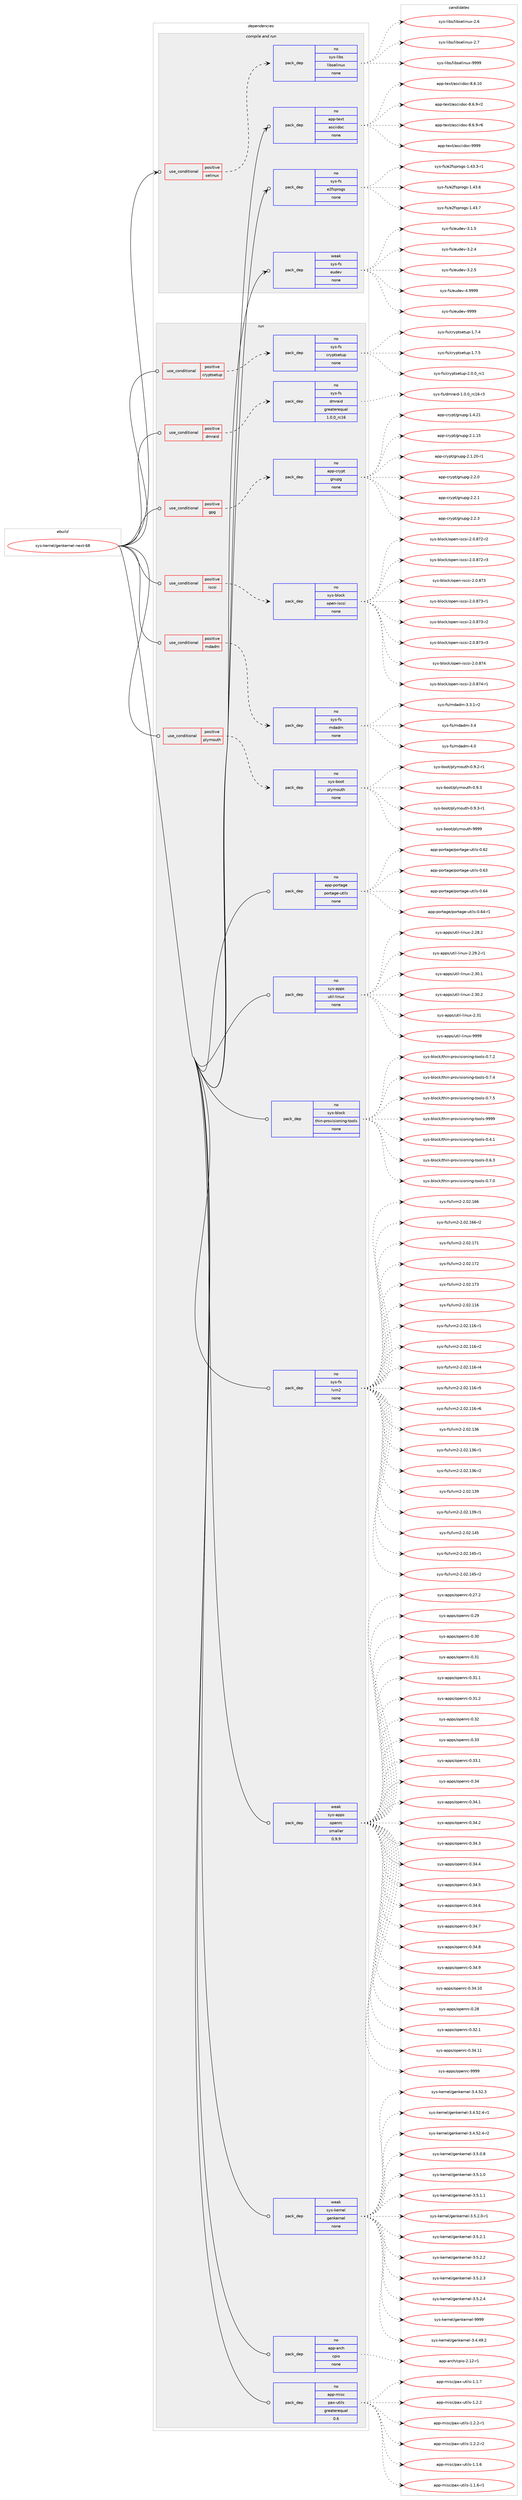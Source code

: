 digraph prolog {

# *************
# Graph options
# *************

newrank=true;
concentrate=true;
compound=true;
graph [rankdir=LR,fontname=Helvetica,fontsize=10,ranksep=1.5];#, ranksep=2.5, nodesep=0.2];
edge  [arrowhead=vee];
node  [fontname=Helvetica,fontsize=10];

# **********
# The ebuild
# **********

subgraph cluster_leftcol {
color=gray;
rank=same;
label=<<i>ebuild</i>>;
id [label="sys-kernel/genkernel-next-68", color=red, width=4, href="../sys-kernel/genkernel-next-68.svg"];
}

# ****************
# The dependencies
# ****************

subgraph cluster_midcol {
color=gray;
label=<<i>dependencies</i>>;
subgraph cluster_compile {
fillcolor="#eeeeee";
style=filled;
label=<<i>compile</i>>;
}
subgraph cluster_compileandrun {
fillcolor="#eeeeee";
style=filled;
label=<<i>compile and run</i>>;
subgraph cond261 {
dependency3793 [label=<<TABLE BORDER="0" CELLBORDER="1" CELLSPACING="0" CELLPADDING="4"><TR><TD ROWSPAN="3" CELLPADDING="10">use_conditional</TD></TR><TR><TD>positive</TD></TR><TR><TD>selinux</TD></TR></TABLE>>, shape=none, color=red];
subgraph pack3525 {
dependency3794 [label=<<TABLE BORDER="0" CELLBORDER="1" CELLSPACING="0" CELLPADDING="4" WIDTH="220"><TR><TD ROWSPAN="6" CELLPADDING="30">pack_dep</TD></TR><TR><TD WIDTH="110">no</TD></TR><TR><TD>sys-libs</TD></TR><TR><TD>libselinux</TD></TR><TR><TD>none</TD></TR><TR><TD></TD></TR></TABLE>>, shape=none, color=blue];
}
dependency3793:e -> dependency3794:w [weight=20,style="dashed",arrowhead="vee"];
}
id:e -> dependency3793:w [weight=20,style="solid",arrowhead="odotvee"];
subgraph pack3526 {
dependency3795 [label=<<TABLE BORDER="0" CELLBORDER="1" CELLSPACING="0" CELLPADDING="4" WIDTH="220"><TR><TD ROWSPAN="6" CELLPADDING="30">pack_dep</TD></TR><TR><TD WIDTH="110">no</TD></TR><TR><TD>app-text</TD></TR><TR><TD>asciidoc</TD></TR><TR><TD>none</TD></TR><TR><TD></TD></TR></TABLE>>, shape=none, color=blue];
}
id:e -> dependency3795:w [weight=20,style="solid",arrowhead="odotvee"];
subgraph pack3527 {
dependency3796 [label=<<TABLE BORDER="0" CELLBORDER="1" CELLSPACING="0" CELLPADDING="4" WIDTH="220"><TR><TD ROWSPAN="6" CELLPADDING="30">pack_dep</TD></TR><TR><TD WIDTH="110">no</TD></TR><TR><TD>sys-fs</TD></TR><TR><TD>e2fsprogs</TD></TR><TR><TD>none</TD></TR><TR><TD></TD></TR></TABLE>>, shape=none, color=blue];
}
id:e -> dependency3796:w [weight=20,style="solid",arrowhead="odotvee"];
subgraph pack3528 {
dependency3797 [label=<<TABLE BORDER="0" CELLBORDER="1" CELLSPACING="0" CELLPADDING="4" WIDTH="220"><TR><TD ROWSPAN="6" CELLPADDING="30">pack_dep</TD></TR><TR><TD WIDTH="110">weak</TD></TR><TR><TD>sys-fs</TD></TR><TR><TD>eudev</TD></TR><TR><TD>none</TD></TR><TR><TD></TD></TR></TABLE>>, shape=none, color=blue];
}
id:e -> dependency3797:w [weight=20,style="solid",arrowhead="odotvee"];
}
subgraph cluster_run {
fillcolor="#eeeeee";
style=filled;
label=<<i>run</i>>;
subgraph cond262 {
dependency3798 [label=<<TABLE BORDER="0" CELLBORDER="1" CELLSPACING="0" CELLPADDING="4"><TR><TD ROWSPAN="3" CELLPADDING="10">use_conditional</TD></TR><TR><TD>positive</TD></TR><TR><TD>cryptsetup</TD></TR></TABLE>>, shape=none, color=red];
subgraph pack3529 {
dependency3799 [label=<<TABLE BORDER="0" CELLBORDER="1" CELLSPACING="0" CELLPADDING="4" WIDTH="220"><TR><TD ROWSPAN="6" CELLPADDING="30">pack_dep</TD></TR><TR><TD WIDTH="110">no</TD></TR><TR><TD>sys-fs</TD></TR><TR><TD>cryptsetup</TD></TR><TR><TD>none</TD></TR><TR><TD></TD></TR></TABLE>>, shape=none, color=blue];
}
dependency3798:e -> dependency3799:w [weight=20,style="dashed",arrowhead="vee"];
}
id:e -> dependency3798:w [weight=20,style="solid",arrowhead="odot"];
subgraph cond263 {
dependency3800 [label=<<TABLE BORDER="0" CELLBORDER="1" CELLSPACING="0" CELLPADDING="4"><TR><TD ROWSPAN="3" CELLPADDING="10">use_conditional</TD></TR><TR><TD>positive</TD></TR><TR><TD>dmraid</TD></TR></TABLE>>, shape=none, color=red];
subgraph pack3530 {
dependency3801 [label=<<TABLE BORDER="0" CELLBORDER="1" CELLSPACING="0" CELLPADDING="4" WIDTH="220"><TR><TD ROWSPAN="6" CELLPADDING="30">pack_dep</TD></TR><TR><TD WIDTH="110">no</TD></TR><TR><TD>sys-fs</TD></TR><TR><TD>dmraid</TD></TR><TR><TD>greaterequal</TD></TR><TR><TD>1.0.0_rc16</TD></TR></TABLE>>, shape=none, color=blue];
}
dependency3800:e -> dependency3801:w [weight=20,style="dashed",arrowhead="vee"];
}
id:e -> dependency3800:w [weight=20,style="solid",arrowhead="odot"];
subgraph cond264 {
dependency3802 [label=<<TABLE BORDER="0" CELLBORDER="1" CELLSPACING="0" CELLPADDING="4"><TR><TD ROWSPAN="3" CELLPADDING="10">use_conditional</TD></TR><TR><TD>positive</TD></TR><TR><TD>gpg</TD></TR></TABLE>>, shape=none, color=red];
subgraph pack3531 {
dependency3803 [label=<<TABLE BORDER="0" CELLBORDER="1" CELLSPACING="0" CELLPADDING="4" WIDTH="220"><TR><TD ROWSPAN="6" CELLPADDING="30">pack_dep</TD></TR><TR><TD WIDTH="110">no</TD></TR><TR><TD>app-crypt</TD></TR><TR><TD>gnupg</TD></TR><TR><TD>none</TD></TR><TR><TD></TD></TR></TABLE>>, shape=none, color=blue];
}
dependency3802:e -> dependency3803:w [weight=20,style="dashed",arrowhead="vee"];
}
id:e -> dependency3802:w [weight=20,style="solid",arrowhead="odot"];
subgraph cond265 {
dependency3804 [label=<<TABLE BORDER="0" CELLBORDER="1" CELLSPACING="0" CELLPADDING="4"><TR><TD ROWSPAN="3" CELLPADDING="10">use_conditional</TD></TR><TR><TD>positive</TD></TR><TR><TD>iscsi</TD></TR></TABLE>>, shape=none, color=red];
subgraph pack3532 {
dependency3805 [label=<<TABLE BORDER="0" CELLBORDER="1" CELLSPACING="0" CELLPADDING="4" WIDTH="220"><TR><TD ROWSPAN="6" CELLPADDING="30">pack_dep</TD></TR><TR><TD WIDTH="110">no</TD></TR><TR><TD>sys-block</TD></TR><TR><TD>open-iscsi</TD></TR><TR><TD>none</TD></TR><TR><TD></TD></TR></TABLE>>, shape=none, color=blue];
}
dependency3804:e -> dependency3805:w [weight=20,style="dashed",arrowhead="vee"];
}
id:e -> dependency3804:w [weight=20,style="solid",arrowhead="odot"];
subgraph cond266 {
dependency3806 [label=<<TABLE BORDER="0" CELLBORDER="1" CELLSPACING="0" CELLPADDING="4"><TR><TD ROWSPAN="3" CELLPADDING="10">use_conditional</TD></TR><TR><TD>positive</TD></TR><TR><TD>mdadm</TD></TR></TABLE>>, shape=none, color=red];
subgraph pack3533 {
dependency3807 [label=<<TABLE BORDER="0" CELLBORDER="1" CELLSPACING="0" CELLPADDING="4" WIDTH="220"><TR><TD ROWSPAN="6" CELLPADDING="30">pack_dep</TD></TR><TR><TD WIDTH="110">no</TD></TR><TR><TD>sys-fs</TD></TR><TR><TD>mdadm</TD></TR><TR><TD>none</TD></TR><TR><TD></TD></TR></TABLE>>, shape=none, color=blue];
}
dependency3806:e -> dependency3807:w [weight=20,style="dashed",arrowhead="vee"];
}
id:e -> dependency3806:w [weight=20,style="solid",arrowhead="odot"];
subgraph cond267 {
dependency3808 [label=<<TABLE BORDER="0" CELLBORDER="1" CELLSPACING="0" CELLPADDING="4"><TR><TD ROWSPAN="3" CELLPADDING="10">use_conditional</TD></TR><TR><TD>positive</TD></TR><TR><TD>plymouth</TD></TR></TABLE>>, shape=none, color=red];
subgraph pack3534 {
dependency3809 [label=<<TABLE BORDER="0" CELLBORDER="1" CELLSPACING="0" CELLPADDING="4" WIDTH="220"><TR><TD ROWSPAN="6" CELLPADDING="30">pack_dep</TD></TR><TR><TD WIDTH="110">no</TD></TR><TR><TD>sys-boot</TD></TR><TR><TD>plymouth</TD></TR><TR><TD>none</TD></TR><TR><TD></TD></TR></TABLE>>, shape=none, color=blue];
}
dependency3808:e -> dependency3809:w [weight=20,style="dashed",arrowhead="vee"];
}
id:e -> dependency3808:w [weight=20,style="solid",arrowhead="odot"];
subgraph pack3535 {
dependency3810 [label=<<TABLE BORDER="0" CELLBORDER="1" CELLSPACING="0" CELLPADDING="4" WIDTH="220"><TR><TD ROWSPAN="6" CELLPADDING="30">pack_dep</TD></TR><TR><TD WIDTH="110">no</TD></TR><TR><TD>app-arch</TD></TR><TR><TD>cpio</TD></TR><TR><TD>none</TD></TR><TR><TD></TD></TR></TABLE>>, shape=none, color=blue];
}
id:e -> dependency3810:w [weight=20,style="solid",arrowhead="odot"];
subgraph pack3536 {
dependency3811 [label=<<TABLE BORDER="0" CELLBORDER="1" CELLSPACING="0" CELLPADDING="4" WIDTH="220"><TR><TD ROWSPAN="6" CELLPADDING="30">pack_dep</TD></TR><TR><TD WIDTH="110">no</TD></TR><TR><TD>app-misc</TD></TR><TR><TD>pax-utils</TD></TR><TR><TD>greaterequal</TD></TR><TR><TD>0.6</TD></TR></TABLE>>, shape=none, color=blue];
}
id:e -> dependency3811:w [weight=20,style="solid",arrowhead="odot"];
subgraph pack3537 {
dependency3812 [label=<<TABLE BORDER="0" CELLBORDER="1" CELLSPACING="0" CELLPADDING="4" WIDTH="220"><TR><TD ROWSPAN="6" CELLPADDING="30">pack_dep</TD></TR><TR><TD WIDTH="110">no</TD></TR><TR><TD>app-portage</TD></TR><TR><TD>portage-utils</TD></TR><TR><TD>none</TD></TR><TR><TD></TD></TR></TABLE>>, shape=none, color=blue];
}
id:e -> dependency3812:w [weight=20,style="solid",arrowhead="odot"];
subgraph pack3538 {
dependency3813 [label=<<TABLE BORDER="0" CELLBORDER="1" CELLSPACING="0" CELLPADDING="4" WIDTH="220"><TR><TD ROWSPAN="6" CELLPADDING="30">pack_dep</TD></TR><TR><TD WIDTH="110">no</TD></TR><TR><TD>sys-apps</TD></TR><TR><TD>util-linux</TD></TR><TR><TD>none</TD></TR><TR><TD></TD></TR></TABLE>>, shape=none, color=blue];
}
id:e -> dependency3813:w [weight=20,style="solid",arrowhead="odot"];
subgraph pack3539 {
dependency3814 [label=<<TABLE BORDER="0" CELLBORDER="1" CELLSPACING="0" CELLPADDING="4" WIDTH="220"><TR><TD ROWSPAN="6" CELLPADDING="30">pack_dep</TD></TR><TR><TD WIDTH="110">no</TD></TR><TR><TD>sys-block</TD></TR><TR><TD>thin-provisioning-tools</TD></TR><TR><TD>none</TD></TR><TR><TD></TD></TR></TABLE>>, shape=none, color=blue];
}
id:e -> dependency3814:w [weight=20,style="solid",arrowhead="odot"];
subgraph pack3540 {
dependency3815 [label=<<TABLE BORDER="0" CELLBORDER="1" CELLSPACING="0" CELLPADDING="4" WIDTH="220"><TR><TD ROWSPAN="6" CELLPADDING="30">pack_dep</TD></TR><TR><TD WIDTH="110">no</TD></TR><TR><TD>sys-fs</TD></TR><TR><TD>lvm2</TD></TR><TR><TD>none</TD></TR><TR><TD></TD></TR></TABLE>>, shape=none, color=blue];
}
id:e -> dependency3815:w [weight=20,style="solid",arrowhead="odot"];
subgraph pack3541 {
dependency3816 [label=<<TABLE BORDER="0" CELLBORDER="1" CELLSPACING="0" CELLPADDING="4" WIDTH="220"><TR><TD ROWSPAN="6" CELLPADDING="30">pack_dep</TD></TR><TR><TD WIDTH="110">weak</TD></TR><TR><TD>sys-apps</TD></TR><TR><TD>openrc</TD></TR><TR><TD>smaller</TD></TR><TR><TD>0.9.9</TD></TR></TABLE>>, shape=none, color=blue];
}
id:e -> dependency3816:w [weight=20,style="solid",arrowhead="odot"];
subgraph pack3542 {
dependency3817 [label=<<TABLE BORDER="0" CELLBORDER="1" CELLSPACING="0" CELLPADDING="4" WIDTH="220"><TR><TD ROWSPAN="6" CELLPADDING="30">pack_dep</TD></TR><TR><TD WIDTH="110">weak</TD></TR><TR><TD>sys-kernel</TD></TR><TR><TD>genkernel</TD></TR><TR><TD>none</TD></TR><TR><TD></TD></TR></TABLE>>, shape=none, color=blue];
}
id:e -> dependency3817:w [weight=20,style="solid",arrowhead="odot"];
}
}

# **************
# The candidates
# **************

subgraph cluster_choices {
rank=same;
color=gray;
label=<<i>candidates</i>>;

subgraph choice3525 {
color=black;
nodesep=1;
choice1151211154510810598115471081059811510110810511011712045504654 [label="sys-libs/libselinux-2.6", color=red, width=4,href="../sys-libs/libselinux-2.6.svg"];
choice1151211154510810598115471081059811510110810511011712045504655 [label="sys-libs/libselinux-2.7", color=red, width=4,href="../sys-libs/libselinux-2.7.svg"];
choice115121115451081059811547108105981151011081051101171204557575757 [label="sys-libs/libselinux-9999", color=red, width=4,href="../sys-libs/libselinux-9999.svg"];
dependency3794:e -> choice1151211154510810598115471081059811510110810511011712045504654:w [style=dotted,weight="100"];
dependency3794:e -> choice1151211154510810598115471081059811510110810511011712045504655:w [style=dotted,weight="100"];
dependency3794:e -> choice115121115451081059811547108105981151011081051101171204557575757:w [style=dotted,weight="100"];
}
subgraph choice3526 {
color=black;
nodesep=1;
choice97112112451161011201164797115991051051001119945564654464948 [label="app-text/asciidoc-8.6.10", color=red, width=4,href="../app-text/asciidoc-8.6.10.svg"];
choice9711211245116101120116479711599105105100111994556465446574511450 [label="app-text/asciidoc-8.6.9-r2", color=red, width=4,href="../app-text/asciidoc-8.6.9-r2.svg"];
choice9711211245116101120116479711599105105100111994556465446574511454 [label="app-text/asciidoc-8.6.9-r6", color=red, width=4,href="../app-text/asciidoc-8.6.9-r6.svg"];
choice9711211245116101120116479711599105105100111994557575757 [label="app-text/asciidoc-9999", color=red, width=4,href="../app-text/asciidoc-9999.svg"];
dependency3795:e -> choice97112112451161011201164797115991051051001119945564654464948:w [style=dotted,weight="100"];
dependency3795:e -> choice9711211245116101120116479711599105105100111994556465446574511450:w [style=dotted,weight="100"];
dependency3795:e -> choice9711211245116101120116479711599105105100111994556465446574511454:w [style=dotted,weight="100"];
dependency3795:e -> choice9711211245116101120116479711599105105100111994557575757:w [style=dotted,weight="100"];
}
subgraph choice3527 {
color=black;
nodesep=1;
choice115121115451021154710150102115112114111103115454946525146514511449 [label="sys-fs/e2fsprogs-1.43.3-r1", color=red, width=4,href="../sys-fs/e2fsprogs-1.43.3-r1.svg"];
choice11512111545102115471015010211511211411110311545494652514654 [label="sys-fs/e2fsprogs-1.43.6", color=red, width=4,href="../sys-fs/e2fsprogs-1.43.6.svg"];
choice11512111545102115471015010211511211411110311545494652514655 [label="sys-fs/e2fsprogs-1.43.7", color=red, width=4,href="../sys-fs/e2fsprogs-1.43.7.svg"];
dependency3796:e -> choice115121115451021154710150102115112114111103115454946525146514511449:w [style=dotted,weight="100"];
dependency3796:e -> choice11512111545102115471015010211511211411110311545494652514654:w [style=dotted,weight="100"];
dependency3796:e -> choice11512111545102115471015010211511211411110311545494652514655:w [style=dotted,weight="100"];
}
subgraph choice3528 {
color=black;
nodesep=1;
choice1151211154510211547101117100101118455146494653 [label="sys-fs/eudev-3.1.5", color=red, width=4,href="../sys-fs/eudev-3.1.5.svg"];
choice1151211154510211547101117100101118455146504652 [label="sys-fs/eudev-3.2.4", color=red, width=4,href="../sys-fs/eudev-3.2.4.svg"];
choice1151211154510211547101117100101118455146504653 [label="sys-fs/eudev-3.2.5", color=red, width=4,href="../sys-fs/eudev-3.2.5.svg"];
choice115121115451021154710111710010111845524657575757 [label="sys-fs/eudev-4.9999", color=red, width=4,href="../sys-fs/eudev-4.9999.svg"];
choice11512111545102115471011171001011184557575757 [label="sys-fs/eudev-9999", color=red, width=4,href="../sys-fs/eudev-9999.svg"];
dependency3797:e -> choice1151211154510211547101117100101118455146494653:w [style=dotted,weight="100"];
dependency3797:e -> choice1151211154510211547101117100101118455146504652:w [style=dotted,weight="100"];
dependency3797:e -> choice1151211154510211547101117100101118455146504653:w [style=dotted,weight="100"];
dependency3797:e -> choice115121115451021154710111710010111845524657575757:w [style=dotted,weight="100"];
dependency3797:e -> choice11512111545102115471011171001011184557575757:w [style=dotted,weight="100"];
}
subgraph choice3529 {
color=black;
nodesep=1;
choice115121115451021154799114121112116115101116117112454946554652 [label="sys-fs/cryptsetup-1.7.4", color=red, width=4,href="../sys-fs/cryptsetup-1.7.4.svg"];
choice115121115451021154799114121112116115101116117112454946554653 [label="sys-fs/cryptsetup-1.7.5", color=red, width=4,href="../sys-fs/cryptsetup-1.7.5.svg"];
choice115121115451021154799114121112116115101116117112455046484648951149949 [label="sys-fs/cryptsetup-2.0.0_rc1", color=red, width=4,href="../sys-fs/cryptsetup-2.0.0_rc1.svg"];
dependency3799:e -> choice115121115451021154799114121112116115101116117112454946554652:w [style=dotted,weight="100"];
dependency3799:e -> choice115121115451021154799114121112116115101116117112454946554653:w [style=dotted,weight="100"];
dependency3799:e -> choice115121115451021154799114121112116115101116117112455046484648951149949:w [style=dotted,weight="100"];
}
subgraph choice3530 {
color=black;
nodesep=1;
choice115121115451021154710010911497105100454946484648951149949544511451 [label="sys-fs/dmraid-1.0.0_rc16-r3", color=red, width=4,href="../sys-fs/dmraid-1.0.0_rc16-r3.svg"];
dependency3801:e -> choice115121115451021154710010911497105100454946484648951149949544511451:w [style=dotted,weight="100"];
}
subgraph choice3531 {
color=black;
nodesep=1;
choice9711211245991141211121164710311011711210345494652465049 [label="app-crypt/gnupg-1.4.21", color=red, width=4,href="../app-crypt/gnupg-1.4.21.svg"];
choice9711211245991141211121164710311011711210345504649464953 [label="app-crypt/gnupg-2.1.15", color=red, width=4,href="../app-crypt/gnupg-2.1.15.svg"];
choice97112112459911412111211647103110117112103455046494650484511449 [label="app-crypt/gnupg-2.1.20-r1", color=red, width=4,href="../app-crypt/gnupg-2.1.20-r1.svg"];
choice97112112459911412111211647103110117112103455046504648 [label="app-crypt/gnupg-2.2.0", color=red, width=4,href="../app-crypt/gnupg-2.2.0.svg"];
choice97112112459911412111211647103110117112103455046504649 [label="app-crypt/gnupg-2.2.1", color=red, width=4,href="../app-crypt/gnupg-2.2.1.svg"];
choice97112112459911412111211647103110117112103455046504651 [label="app-crypt/gnupg-2.2.3", color=red, width=4,href="../app-crypt/gnupg-2.2.3.svg"];
dependency3803:e -> choice9711211245991141211121164710311011711210345494652465049:w [style=dotted,weight="100"];
dependency3803:e -> choice9711211245991141211121164710311011711210345504649464953:w [style=dotted,weight="100"];
dependency3803:e -> choice97112112459911412111211647103110117112103455046494650484511449:w [style=dotted,weight="100"];
dependency3803:e -> choice97112112459911412111211647103110117112103455046504648:w [style=dotted,weight="100"];
dependency3803:e -> choice97112112459911412111211647103110117112103455046504649:w [style=dotted,weight="100"];
dependency3803:e -> choice97112112459911412111211647103110117112103455046504651:w [style=dotted,weight="100"];
}
subgraph choice3532 {
color=black;
nodesep=1;
choice11512111545981081119910747111112101110451051159911510545504648465655504511450 [label="sys-block/open-iscsi-2.0.872-r2", color=red, width=4,href="../sys-block/open-iscsi-2.0.872-r2.svg"];
choice11512111545981081119910747111112101110451051159911510545504648465655504511451 [label="sys-block/open-iscsi-2.0.872-r3", color=red, width=4,href="../sys-block/open-iscsi-2.0.872-r3.svg"];
choice1151211154598108111991074711111210111045105115991151054550464846565551 [label="sys-block/open-iscsi-2.0.873", color=red, width=4,href="../sys-block/open-iscsi-2.0.873.svg"];
choice11512111545981081119910747111112101110451051159911510545504648465655514511449 [label="sys-block/open-iscsi-2.0.873-r1", color=red, width=4,href="../sys-block/open-iscsi-2.0.873-r1.svg"];
choice11512111545981081119910747111112101110451051159911510545504648465655514511450 [label="sys-block/open-iscsi-2.0.873-r2", color=red, width=4,href="../sys-block/open-iscsi-2.0.873-r2.svg"];
choice11512111545981081119910747111112101110451051159911510545504648465655514511451 [label="sys-block/open-iscsi-2.0.873-r3", color=red, width=4,href="../sys-block/open-iscsi-2.0.873-r3.svg"];
choice1151211154598108111991074711111210111045105115991151054550464846565552 [label="sys-block/open-iscsi-2.0.874", color=red, width=4,href="../sys-block/open-iscsi-2.0.874.svg"];
choice11512111545981081119910747111112101110451051159911510545504648465655524511449 [label="sys-block/open-iscsi-2.0.874-r1", color=red, width=4,href="../sys-block/open-iscsi-2.0.874-r1.svg"];
dependency3805:e -> choice11512111545981081119910747111112101110451051159911510545504648465655504511450:w [style=dotted,weight="100"];
dependency3805:e -> choice11512111545981081119910747111112101110451051159911510545504648465655504511451:w [style=dotted,weight="100"];
dependency3805:e -> choice1151211154598108111991074711111210111045105115991151054550464846565551:w [style=dotted,weight="100"];
dependency3805:e -> choice11512111545981081119910747111112101110451051159911510545504648465655514511449:w [style=dotted,weight="100"];
dependency3805:e -> choice11512111545981081119910747111112101110451051159911510545504648465655514511450:w [style=dotted,weight="100"];
dependency3805:e -> choice11512111545981081119910747111112101110451051159911510545504648465655514511451:w [style=dotted,weight="100"];
dependency3805:e -> choice1151211154598108111991074711111210111045105115991151054550464846565552:w [style=dotted,weight="100"];
dependency3805:e -> choice11512111545981081119910747111112101110451051159911510545504648465655524511449:w [style=dotted,weight="100"];
}
subgraph choice3533 {
color=black;
nodesep=1;
choice1151211154510211547109100971001094551465146494511450 [label="sys-fs/mdadm-3.3.1-r2", color=red, width=4,href="../sys-fs/mdadm-3.3.1-r2.svg"];
choice11512111545102115471091009710010945514652 [label="sys-fs/mdadm-3.4", color=red, width=4,href="../sys-fs/mdadm-3.4.svg"];
choice11512111545102115471091009710010945524648 [label="sys-fs/mdadm-4.0", color=red, width=4,href="../sys-fs/mdadm-4.0.svg"];
dependency3807:e -> choice1151211154510211547109100971001094551465146494511450:w [style=dotted,weight="100"];
dependency3807:e -> choice11512111545102115471091009710010945514652:w [style=dotted,weight="100"];
dependency3807:e -> choice11512111545102115471091009710010945524648:w [style=dotted,weight="100"];
}
subgraph choice3534 {
color=black;
nodesep=1;
choice1151211154598111111116471121081211091111171161044548465746504511449 [label="sys-boot/plymouth-0.9.2-r1", color=red, width=4,href="../sys-boot/plymouth-0.9.2-r1.svg"];
choice115121115459811111111647112108121109111117116104454846574651 [label="sys-boot/plymouth-0.9.3", color=red, width=4,href="../sys-boot/plymouth-0.9.3.svg"];
choice1151211154598111111116471121081211091111171161044548465746514511449 [label="sys-boot/plymouth-0.9.3-r1", color=red, width=4,href="../sys-boot/plymouth-0.9.3-r1.svg"];
choice1151211154598111111116471121081211091111171161044557575757 [label="sys-boot/plymouth-9999", color=red, width=4,href="../sys-boot/plymouth-9999.svg"];
dependency3809:e -> choice1151211154598111111116471121081211091111171161044548465746504511449:w [style=dotted,weight="100"];
dependency3809:e -> choice115121115459811111111647112108121109111117116104454846574651:w [style=dotted,weight="100"];
dependency3809:e -> choice1151211154598111111116471121081211091111171161044548465746514511449:w [style=dotted,weight="100"];
dependency3809:e -> choice1151211154598111111116471121081211091111171161044557575757:w [style=dotted,weight="100"];
}
subgraph choice3535 {
color=black;
nodesep=1;
choice97112112459711499104479911210511145504649504511449 [label="app-arch/cpio-2.12-r1", color=red, width=4,href="../app-arch/cpio-2.12-r1.svg"];
dependency3810:e -> choice97112112459711499104479911210511145504649504511449:w [style=dotted,weight="100"];
}
subgraph choice3536 {
color=black;
nodesep=1;
choice971121124510910511599471129712045117116105108115454946494654 [label="app-misc/pax-utils-1.1.6", color=red, width=4,href="../app-misc/pax-utils-1.1.6.svg"];
choice9711211245109105115994711297120451171161051081154549464946544511449 [label="app-misc/pax-utils-1.1.6-r1", color=red, width=4,href="../app-misc/pax-utils-1.1.6-r1.svg"];
choice971121124510910511599471129712045117116105108115454946494655 [label="app-misc/pax-utils-1.1.7", color=red, width=4,href="../app-misc/pax-utils-1.1.7.svg"];
choice971121124510910511599471129712045117116105108115454946504650 [label="app-misc/pax-utils-1.2.2", color=red, width=4,href="../app-misc/pax-utils-1.2.2.svg"];
choice9711211245109105115994711297120451171161051081154549465046504511449 [label="app-misc/pax-utils-1.2.2-r1", color=red, width=4,href="../app-misc/pax-utils-1.2.2-r1.svg"];
choice9711211245109105115994711297120451171161051081154549465046504511450 [label="app-misc/pax-utils-1.2.2-r2", color=red, width=4,href="../app-misc/pax-utils-1.2.2-r2.svg"];
dependency3811:e -> choice971121124510910511599471129712045117116105108115454946494654:w [style=dotted,weight="100"];
dependency3811:e -> choice9711211245109105115994711297120451171161051081154549464946544511449:w [style=dotted,weight="100"];
dependency3811:e -> choice971121124510910511599471129712045117116105108115454946494655:w [style=dotted,weight="100"];
dependency3811:e -> choice971121124510910511599471129712045117116105108115454946504650:w [style=dotted,weight="100"];
dependency3811:e -> choice9711211245109105115994711297120451171161051081154549465046504511449:w [style=dotted,weight="100"];
dependency3811:e -> choice9711211245109105115994711297120451171161051081154549465046504511450:w [style=dotted,weight="100"];
}
subgraph choice3537 {
color=black;
nodesep=1;
choice9711211245112111114116971031014711211111411697103101451171161051081154548465450 [label="app-portage/portage-utils-0.62", color=red, width=4,href="../app-portage/portage-utils-0.62.svg"];
choice9711211245112111114116971031014711211111411697103101451171161051081154548465451 [label="app-portage/portage-utils-0.63", color=red, width=4,href="../app-portage/portage-utils-0.63.svg"];
choice9711211245112111114116971031014711211111411697103101451171161051081154548465452 [label="app-portage/portage-utils-0.64", color=red, width=4,href="../app-portage/portage-utils-0.64.svg"];
choice97112112451121111141169710310147112111114116971031014511711610510811545484654524511449 [label="app-portage/portage-utils-0.64-r1", color=red, width=4,href="../app-portage/portage-utils-0.64-r1.svg"];
dependency3812:e -> choice9711211245112111114116971031014711211111411697103101451171161051081154548465450:w [style=dotted,weight="100"];
dependency3812:e -> choice9711211245112111114116971031014711211111411697103101451171161051081154548465451:w [style=dotted,weight="100"];
dependency3812:e -> choice9711211245112111114116971031014711211111411697103101451171161051081154548465452:w [style=dotted,weight="100"];
dependency3812:e -> choice97112112451121111141169710310147112111114116971031014511711610510811545484654524511449:w [style=dotted,weight="100"];
}
subgraph choice3538 {
color=black;
nodesep=1;
choice1151211154597112112115471171161051084510810511011712045504650564650 [label="sys-apps/util-linux-2.28.2", color=red, width=4,href="../sys-apps/util-linux-2.28.2.svg"];
choice11512111545971121121154711711610510845108105110117120455046505746504511449 [label="sys-apps/util-linux-2.29.2-r1", color=red, width=4,href="../sys-apps/util-linux-2.29.2-r1.svg"];
choice1151211154597112112115471171161051084510810511011712045504651484649 [label="sys-apps/util-linux-2.30.1", color=red, width=4,href="../sys-apps/util-linux-2.30.1.svg"];
choice1151211154597112112115471171161051084510810511011712045504651484650 [label="sys-apps/util-linux-2.30.2", color=red, width=4,href="../sys-apps/util-linux-2.30.2.svg"];
choice115121115459711211211547117116105108451081051101171204550465149 [label="sys-apps/util-linux-2.31", color=red, width=4,href="../sys-apps/util-linux-2.31.svg"];
choice115121115459711211211547117116105108451081051101171204557575757 [label="sys-apps/util-linux-9999", color=red, width=4,href="../sys-apps/util-linux-9999.svg"];
dependency3813:e -> choice1151211154597112112115471171161051084510810511011712045504650564650:w [style=dotted,weight="100"];
dependency3813:e -> choice11512111545971121121154711711610510845108105110117120455046505746504511449:w [style=dotted,weight="100"];
dependency3813:e -> choice1151211154597112112115471171161051084510810511011712045504651484649:w [style=dotted,weight="100"];
dependency3813:e -> choice1151211154597112112115471171161051084510810511011712045504651484650:w [style=dotted,weight="100"];
dependency3813:e -> choice115121115459711211211547117116105108451081051101171204550465149:w [style=dotted,weight="100"];
dependency3813:e -> choice115121115459711211211547117116105108451081051101171204557575757:w [style=dotted,weight="100"];
}
subgraph choice3539 {
color=black;
nodesep=1;
choice115121115459810811199107471161041051104511211411111810511510511111010511010345116111111108115454846524649 [label="sys-block/thin-provisioning-tools-0.4.1", color=red, width=4,href="../sys-block/thin-provisioning-tools-0.4.1.svg"];
choice115121115459810811199107471161041051104511211411111810511510511111010511010345116111111108115454846544651 [label="sys-block/thin-provisioning-tools-0.6.3", color=red, width=4,href="../sys-block/thin-provisioning-tools-0.6.3.svg"];
choice115121115459810811199107471161041051104511211411111810511510511111010511010345116111111108115454846554648 [label="sys-block/thin-provisioning-tools-0.7.0", color=red, width=4,href="../sys-block/thin-provisioning-tools-0.7.0.svg"];
choice115121115459810811199107471161041051104511211411111810511510511111010511010345116111111108115454846554650 [label="sys-block/thin-provisioning-tools-0.7.2", color=red, width=4,href="../sys-block/thin-provisioning-tools-0.7.2.svg"];
choice115121115459810811199107471161041051104511211411111810511510511111010511010345116111111108115454846554652 [label="sys-block/thin-provisioning-tools-0.7.4", color=red, width=4,href="../sys-block/thin-provisioning-tools-0.7.4.svg"];
choice115121115459810811199107471161041051104511211411111810511510511111010511010345116111111108115454846554653 [label="sys-block/thin-provisioning-tools-0.7.5", color=red, width=4,href="../sys-block/thin-provisioning-tools-0.7.5.svg"];
choice1151211154598108111991074711610410511045112114111118105115105111110105110103451161111111081154557575757 [label="sys-block/thin-provisioning-tools-9999", color=red, width=4,href="../sys-block/thin-provisioning-tools-9999.svg"];
dependency3814:e -> choice115121115459810811199107471161041051104511211411111810511510511111010511010345116111111108115454846524649:w [style=dotted,weight="100"];
dependency3814:e -> choice115121115459810811199107471161041051104511211411111810511510511111010511010345116111111108115454846544651:w [style=dotted,weight="100"];
dependency3814:e -> choice115121115459810811199107471161041051104511211411111810511510511111010511010345116111111108115454846554648:w [style=dotted,weight="100"];
dependency3814:e -> choice115121115459810811199107471161041051104511211411111810511510511111010511010345116111111108115454846554650:w [style=dotted,weight="100"];
dependency3814:e -> choice115121115459810811199107471161041051104511211411111810511510511111010511010345116111111108115454846554652:w [style=dotted,weight="100"];
dependency3814:e -> choice115121115459810811199107471161041051104511211411111810511510511111010511010345116111111108115454846554653:w [style=dotted,weight="100"];
dependency3814:e -> choice1151211154598108111991074711610410511045112114111118105115105111110105110103451161111111081154557575757:w [style=dotted,weight="100"];
}
subgraph choice3540 {
color=black;
nodesep=1;
choice115121115451021154710811810950455046485046494954 [label="sys-fs/lvm2-2.02.116", color=red, width=4,href="../sys-fs/lvm2-2.02.116.svg"];
choice1151211154510211547108118109504550464850464949544511449 [label="sys-fs/lvm2-2.02.116-r1", color=red, width=4,href="../sys-fs/lvm2-2.02.116-r1.svg"];
choice1151211154510211547108118109504550464850464949544511450 [label="sys-fs/lvm2-2.02.116-r2", color=red, width=4,href="../sys-fs/lvm2-2.02.116-r2.svg"];
choice1151211154510211547108118109504550464850464949544511452 [label="sys-fs/lvm2-2.02.116-r4", color=red, width=4,href="../sys-fs/lvm2-2.02.116-r4.svg"];
choice1151211154510211547108118109504550464850464949544511453 [label="sys-fs/lvm2-2.02.116-r5", color=red, width=4,href="../sys-fs/lvm2-2.02.116-r5.svg"];
choice1151211154510211547108118109504550464850464949544511454 [label="sys-fs/lvm2-2.02.116-r6", color=red, width=4,href="../sys-fs/lvm2-2.02.116-r6.svg"];
choice115121115451021154710811810950455046485046495154 [label="sys-fs/lvm2-2.02.136", color=red, width=4,href="../sys-fs/lvm2-2.02.136.svg"];
choice1151211154510211547108118109504550464850464951544511449 [label="sys-fs/lvm2-2.02.136-r1", color=red, width=4,href="../sys-fs/lvm2-2.02.136-r1.svg"];
choice1151211154510211547108118109504550464850464951544511450 [label="sys-fs/lvm2-2.02.136-r2", color=red, width=4,href="../sys-fs/lvm2-2.02.136-r2.svg"];
choice115121115451021154710811810950455046485046495157 [label="sys-fs/lvm2-2.02.139", color=red, width=4,href="../sys-fs/lvm2-2.02.139.svg"];
choice1151211154510211547108118109504550464850464951574511449 [label="sys-fs/lvm2-2.02.139-r1", color=red, width=4,href="../sys-fs/lvm2-2.02.139-r1.svg"];
choice115121115451021154710811810950455046485046495253 [label="sys-fs/lvm2-2.02.145", color=red, width=4,href="../sys-fs/lvm2-2.02.145.svg"];
choice1151211154510211547108118109504550464850464952534511449 [label="sys-fs/lvm2-2.02.145-r1", color=red, width=4,href="../sys-fs/lvm2-2.02.145-r1.svg"];
choice1151211154510211547108118109504550464850464952534511450 [label="sys-fs/lvm2-2.02.145-r2", color=red, width=4,href="../sys-fs/lvm2-2.02.145-r2.svg"];
choice115121115451021154710811810950455046485046495454 [label="sys-fs/lvm2-2.02.166", color=red, width=4,href="../sys-fs/lvm2-2.02.166.svg"];
choice1151211154510211547108118109504550464850464954544511450 [label="sys-fs/lvm2-2.02.166-r2", color=red, width=4,href="../sys-fs/lvm2-2.02.166-r2.svg"];
choice115121115451021154710811810950455046485046495549 [label="sys-fs/lvm2-2.02.171", color=red, width=4,href="../sys-fs/lvm2-2.02.171.svg"];
choice115121115451021154710811810950455046485046495550 [label="sys-fs/lvm2-2.02.172", color=red, width=4,href="../sys-fs/lvm2-2.02.172.svg"];
choice115121115451021154710811810950455046485046495551 [label="sys-fs/lvm2-2.02.173", color=red, width=4,href="../sys-fs/lvm2-2.02.173.svg"];
dependency3815:e -> choice115121115451021154710811810950455046485046494954:w [style=dotted,weight="100"];
dependency3815:e -> choice1151211154510211547108118109504550464850464949544511449:w [style=dotted,weight="100"];
dependency3815:e -> choice1151211154510211547108118109504550464850464949544511450:w [style=dotted,weight="100"];
dependency3815:e -> choice1151211154510211547108118109504550464850464949544511452:w [style=dotted,weight="100"];
dependency3815:e -> choice1151211154510211547108118109504550464850464949544511453:w [style=dotted,weight="100"];
dependency3815:e -> choice1151211154510211547108118109504550464850464949544511454:w [style=dotted,weight="100"];
dependency3815:e -> choice115121115451021154710811810950455046485046495154:w [style=dotted,weight="100"];
dependency3815:e -> choice1151211154510211547108118109504550464850464951544511449:w [style=dotted,weight="100"];
dependency3815:e -> choice1151211154510211547108118109504550464850464951544511450:w [style=dotted,weight="100"];
dependency3815:e -> choice115121115451021154710811810950455046485046495157:w [style=dotted,weight="100"];
dependency3815:e -> choice1151211154510211547108118109504550464850464951574511449:w [style=dotted,weight="100"];
dependency3815:e -> choice115121115451021154710811810950455046485046495253:w [style=dotted,weight="100"];
dependency3815:e -> choice1151211154510211547108118109504550464850464952534511449:w [style=dotted,weight="100"];
dependency3815:e -> choice1151211154510211547108118109504550464850464952534511450:w [style=dotted,weight="100"];
dependency3815:e -> choice115121115451021154710811810950455046485046495454:w [style=dotted,weight="100"];
dependency3815:e -> choice1151211154510211547108118109504550464850464954544511450:w [style=dotted,weight="100"];
dependency3815:e -> choice115121115451021154710811810950455046485046495549:w [style=dotted,weight="100"];
dependency3815:e -> choice115121115451021154710811810950455046485046495550:w [style=dotted,weight="100"];
dependency3815:e -> choice115121115451021154710811810950455046485046495551:w [style=dotted,weight="100"];
}
subgraph choice3541 {
color=black;
nodesep=1;
choice1151211154597112112115471111121011101149945484650554650 [label="sys-apps/openrc-0.27.2", color=red, width=4,href="../sys-apps/openrc-0.27.2.svg"];
choice115121115459711211211547111112101110114994548465057 [label="sys-apps/openrc-0.29", color=red, width=4,href="../sys-apps/openrc-0.29.svg"];
choice115121115459711211211547111112101110114994548465148 [label="sys-apps/openrc-0.30", color=red, width=4,href="../sys-apps/openrc-0.30.svg"];
choice115121115459711211211547111112101110114994548465149 [label="sys-apps/openrc-0.31", color=red, width=4,href="../sys-apps/openrc-0.31.svg"];
choice1151211154597112112115471111121011101149945484651494649 [label="sys-apps/openrc-0.31.1", color=red, width=4,href="../sys-apps/openrc-0.31.1.svg"];
choice1151211154597112112115471111121011101149945484651494650 [label="sys-apps/openrc-0.31.2", color=red, width=4,href="../sys-apps/openrc-0.31.2.svg"];
choice115121115459711211211547111112101110114994548465150 [label="sys-apps/openrc-0.32", color=red, width=4,href="../sys-apps/openrc-0.32.svg"];
choice115121115459711211211547111112101110114994548465151 [label="sys-apps/openrc-0.33", color=red, width=4,href="../sys-apps/openrc-0.33.svg"];
choice1151211154597112112115471111121011101149945484651514649 [label="sys-apps/openrc-0.33.1", color=red, width=4,href="../sys-apps/openrc-0.33.1.svg"];
choice115121115459711211211547111112101110114994548465152 [label="sys-apps/openrc-0.34", color=red, width=4,href="../sys-apps/openrc-0.34.svg"];
choice1151211154597112112115471111121011101149945484651524649 [label="sys-apps/openrc-0.34.1", color=red, width=4,href="../sys-apps/openrc-0.34.1.svg"];
choice1151211154597112112115471111121011101149945484651524650 [label="sys-apps/openrc-0.34.2", color=red, width=4,href="../sys-apps/openrc-0.34.2.svg"];
choice1151211154597112112115471111121011101149945484651524651 [label="sys-apps/openrc-0.34.3", color=red, width=4,href="../sys-apps/openrc-0.34.3.svg"];
choice1151211154597112112115471111121011101149945484651524652 [label="sys-apps/openrc-0.34.4", color=red, width=4,href="../sys-apps/openrc-0.34.4.svg"];
choice1151211154597112112115471111121011101149945484651524653 [label="sys-apps/openrc-0.34.5", color=red, width=4,href="../sys-apps/openrc-0.34.5.svg"];
choice1151211154597112112115471111121011101149945484651524654 [label="sys-apps/openrc-0.34.6", color=red, width=4,href="../sys-apps/openrc-0.34.6.svg"];
choice1151211154597112112115471111121011101149945484651524655 [label="sys-apps/openrc-0.34.7", color=red, width=4,href="../sys-apps/openrc-0.34.7.svg"];
choice1151211154597112112115471111121011101149945484651524656 [label="sys-apps/openrc-0.34.8", color=red, width=4,href="../sys-apps/openrc-0.34.8.svg"];
choice1151211154597112112115471111121011101149945484651524657 [label="sys-apps/openrc-0.34.9", color=red, width=4,href="../sys-apps/openrc-0.34.9.svg"];
choice115121115459711211211547111112101110114994548465152464948 [label="sys-apps/openrc-0.34.10", color=red, width=4,href="../sys-apps/openrc-0.34.10.svg"];
choice115121115459711211211547111112101110114994548465056 [label="sys-apps/openrc-0.28", color=red, width=4,href="../sys-apps/openrc-0.28.svg"];
choice1151211154597112112115471111121011101149945484651504649 [label="sys-apps/openrc-0.32.1", color=red, width=4,href="../sys-apps/openrc-0.32.1.svg"];
choice115121115459711211211547111112101110114994548465152464949 [label="sys-apps/openrc-0.34.11", color=red, width=4,href="../sys-apps/openrc-0.34.11.svg"];
choice115121115459711211211547111112101110114994557575757 [label="sys-apps/openrc-9999", color=red, width=4,href="../sys-apps/openrc-9999.svg"];
dependency3816:e -> choice1151211154597112112115471111121011101149945484650554650:w [style=dotted,weight="100"];
dependency3816:e -> choice115121115459711211211547111112101110114994548465057:w [style=dotted,weight="100"];
dependency3816:e -> choice115121115459711211211547111112101110114994548465148:w [style=dotted,weight="100"];
dependency3816:e -> choice115121115459711211211547111112101110114994548465149:w [style=dotted,weight="100"];
dependency3816:e -> choice1151211154597112112115471111121011101149945484651494649:w [style=dotted,weight="100"];
dependency3816:e -> choice1151211154597112112115471111121011101149945484651494650:w [style=dotted,weight="100"];
dependency3816:e -> choice115121115459711211211547111112101110114994548465150:w [style=dotted,weight="100"];
dependency3816:e -> choice115121115459711211211547111112101110114994548465151:w [style=dotted,weight="100"];
dependency3816:e -> choice1151211154597112112115471111121011101149945484651514649:w [style=dotted,weight="100"];
dependency3816:e -> choice115121115459711211211547111112101110114994548465152:w [style=dotted,weight="100"];
dependency3816:e -> choice1151211154597112112115471111121011101149945484651524649:w [style=dotted,weight="100"];
dependency3816:e -> choice1151211154597112112115471111121011101149945484651524650:w [style=dotted,weight="100"];
dependency3816:e -> choice1151211154597112112115471111121011101149945484651524651:w [style=dotted,weight="100"];
dependency3816:e -> choice1151211154597112112115471111121011101149945484651524652:w [style=dotted,weight="100"];
dependency3816:e -> choice1151211154597112112115471111121011101149945484651524653:w [style=dotted,weight="100"];
dependency3816:e -> choice1151211154597112112115471111121011101149945484651524654:w [style=dotted,weight="100"];
dependency3816:e -> choice1151211154597112112115471111121011101149945484651524655:w [style=dotted,weight="100"];
dependency3816:e -> choice1151211154597112112115471111121011101149945484651524656:w [style=dotted,weight="100"];
dependency3816:e -> choice1151211154597112112115471111121011101149945484651524657:w [style=dotted,weight="100"];
dependency3816:e -> choice115121115459711211211547111112101110114994548465152464948:w [style=dotted,weight="100"];
dependency3816:e -> choice115121115459711211211547111112101110114994548465056:w [style=dotted,weight="100"];
dependency3816:e -> choice1151211154597112112115471111121011101149945484651504649:w [style=dotted,weight="100"];
dependency3816:e -> choice115121115459711211211547111112101110114994548465152464949:w [style=dotted,weight="100"];
dependency3816:e -> choice115121115459711211211547111112101110114994557575757:w [style=dotted,weight="100"];
}
subgraph choice3542 {
color=black;
nodesep=1;
choice1151211154510710111411010110847103101110107101114110101108455146524652574650 [label="sys-kernel/genkernel-3.4.49.2", color=red, width=4,href="../sys-kernel/genkernel-3.4.49.2.svg"];
choice1151211154510710111411010110847103101110107101114110101108455146524653504651 [label="sys-kernel/genkernel-3.4.52.3", color=red, width=4,href="../sys-kernel/genkernel-3.4.52.3.svg"];
choice11512111545107101114110101108471031011101071011141101011084551465246535046524511449 [label="sys-kernel/genkernel-3.4.52.4-r1", color=red, width=4,href="../sys-kernel/genkernel-3.4.52.4-r1.svg"];
choice11512111545107101114110101108471031011101071011141101011084551465246535046524511450 [label="sys-kernel/genkernel-3.4.52.4-r2", color=red, width=4,href="../sys-kernel/genkernel-3.4.52.4-r2.svg"];
choice11512111545107101114110101108471031011101071011141101011084551465346484656 [label="sys-kernel/genkernel-3.5.0.8", color=red, width=4,href="../sys-kernel/genkernel-3.5.0.8.svg"];
choice11512111545107101114110101108471031011101071011141101011084551465346494648 [label="sys-kernel/genkernel-3.5.1.0", color=red, width=4,href="../sys-kernel/genkernel-3.5.1.0.svg"];
choice11512111545107101114110101108471031011101071011141101011084551465346494649 [label="sys-kernel/genkernel-3.5.1.1", color=red, width=4,href="../sys-kernel/genkernel-3.5.1.1.svg"];
choice115121115451071011141101011084710310111010710111411010110845514653465046484511449 [label="sys-kernel/genkernel-3.5.2.0-r1", color=red, width=4,href="../sys-kernel/genkernel-3.5.2.0-r1.svg"];
choice11512111545107101114110101108471031011101071011141101011084551465346504649 [label="sys-kernel/genkernel-3.5.2.1", color=red, width=4,href="../sys-kernel/genkernel-3.5.2.1.svg"];
choice11512111545107101114110101108471031011101071011141101011084551465346504650 [label="sys-kernel/genkernel-3.5.2.2", color=red, width=4,href="../sys-kernel/genkernel-3.5.2.2.svg"];
choice11512111545107101114110101108471031011101071011141101011084551465346504651 [label="sys-kernel/genkernel-3.5.2.3", color=red, width=4,href="../sys-kernel/genkernel-3.5.2.3.svg"];
choice11512111545107101114110101108471031011101071011141101011084551465346504652 [label="sys-kernel/genkernel-3.5.2.4", color=red, width=4,href="../sys-kernel/genkernel-3.5.2.4.svg"];
choice11512111545107101114110101108471031011101071011141101011084557575757 [label="sys-kernel/genkernel-9999", color=red, width=4,href="../sys-kernel/genkernel-9999.svg"];
dependency3817:e -> choice1151211154510710111411010110847103101110107101114110101108455146524652574650:w [style=dotted,weight="100"];
dependency3817:e -> choice1151211154510710111411010110847103101110107101114110101108455146524653504651:w [style=dotted,weight="100"];
dependency3817:e -> choice11512111545107101114110101108471031011101071011141101011084551465246535046524511449:w [style=dotted,weight="100"];
dependency3817:e -> choice11512111545107101114110101108471031011101071011141101011084551465246535046524511450:w [style=dotted,weight="100"];
dependency3817:e -> choice11512111545107101114110101108471031011101071011141101011084551465346484656:w [style=dotted,weight="100"];
dependency3817:e -> choice11512111545107101114110101108471031011101071011141101011084551465346494648:w [style=dotted,weight="100"];
dependency3817:e -> choice11512111545107101114110101108471031011101071011141101011084551465346494649:w [style=dotted,weight="100"];
dependency3817:e -> choice115121115451071011141101011084710310111010710111411010110845514653465046484511449:w [style=dotted,weight="100"];
dependency3817:e -> choice11512111545107101114110101108471031011101071011141101011084551465346504649:w [style=dotted,weight="100"];
dependency3817:e -> choice11512111545107101114110101108471031011101071011141101011084551465346504650:w [style=dotted,weight="100"];
dependency3817:e -> choice11512111545107101114110101108471031011101071011141101011084551465346504651:w [style=dotted,weight="100"];
dependency3817:e -> choice11512111545107101114110101108471031011101071011141101011084551465346504652:w [style=dotted,weight="100"];
dependency3817:e -> choice11512111545107101114110101108471031011101071011141101011084557575757:w [style=dotted,weight="100"];
}
}

}
